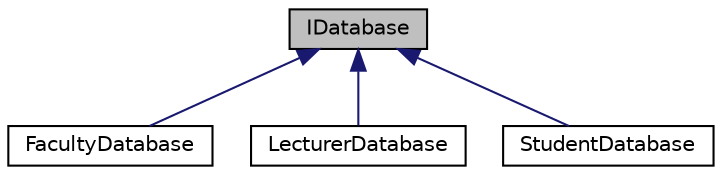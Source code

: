 digraph "IDatabase"
{
 // LATEX_PDF_SIZE
  edge [fontname="Helvetica",fontsize="10",labelfontname="Helvetica",labelfontsize="10"];
  node [fontname="Helvetica",fontsize="10",shape=record];
  Node1 [label="IDatabase",height=0.2,width=0.4,color="black", fillcolor="grey75", style="filled", fontcolor="black",tooltip="Lớp cơ sở cho các cơ sở dữ liệu sinh viên, giảng viên và khoa."];
  Node1 -> Node2 [dir="back",color="midnightblue",fontsize="10",style="solid",fontname="Helvetica"];
  Node2 [label="FacultyDatabase",height=0.2,width=0.4,color="black", fillcolor="white", style="filled",URL="$classFacultyDatabase.html",tooltip="Lớp cơ sở dữ liệu cho khoa."];
  Node1 -> Node3 [dir="back",color="midnightblue",fontsize="10",style="solid",fontname="Helvetica"];
  Node3 [label="LecturerDatabase",height=0.2,width=0.4,color="black", fillcolor="white", style="filled",URL="$classLecturerDatabase.html",tooltip="Lớp cơ sở dữ liệu cho giảng viên."];
  Node1 -> Node4 [dir="back",color="midnightblue",fontsize="10",style="solid",fontname="Helvetica"];
  Node4 [label="StudentDatabase",height=0.2,width=0.4,color="black", fillcolor="white", style="filled",URL="$classStudentDatabase.html",tooltip="Lớp cơ sở dữ liệu cho sinh viên."];
}
